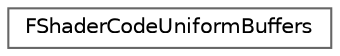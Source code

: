digraph "Graphical Class Hierarchy"
{
 // INTERACTIVE_SVG=YES
 // LATEX_PDF_SIZE
  bgcolor="transparent";
  edge [fontname=Helvetica,fontsize=10,labelfontname=Helvetica,labelfontsize=10];
  node [fontname=Helvetica,fontsize=10,shape=box,height=0.2,width=0.4];
  rankdir="LR";
  Node0 [id="Node000000",label="FShaderCodeUniformBuffers",height=0.2,width=0.4,color="grey40", fillcolor="white", style="filled",URL="$de/d26/structFShaderCodeUniformBuffers.html",tooltip=" "];
}
